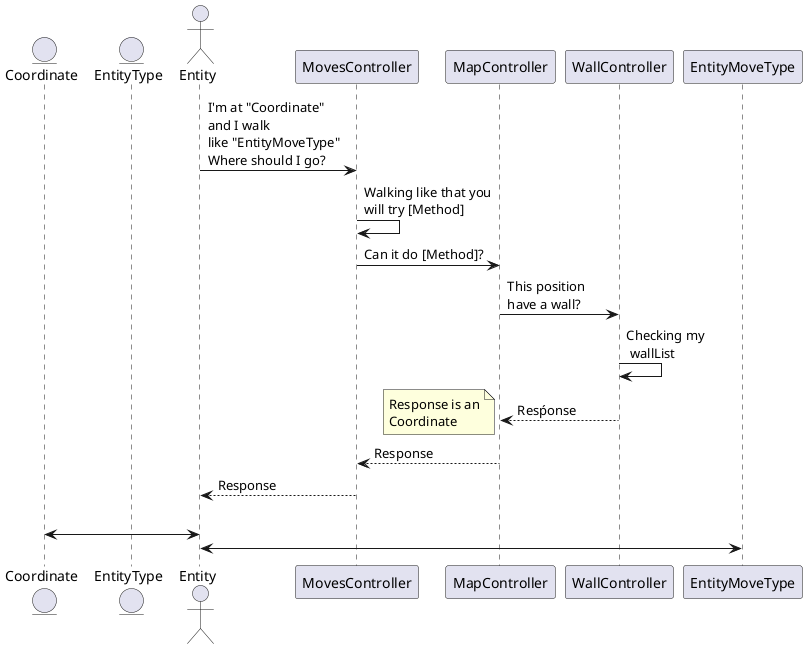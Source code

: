 @startuml

entity Coordinate
entity EntityType
actor Entity

Entity -> MovesController: I'm at "Coordinate" \nand I walk \nlike "EntityMoveType"\nWhere should I go?
MovesController -> MovesController: Walking like that you\nwill try [Method]
MovesController -> MapController: Can it do [Method]?
MapController -> WallController: This position\nhave a wall?
WallController -> WallController: Checking my\n wallList
WallController --> MapController: Resṕonse
note left: Response is an\nCoordinate
MapController --> MovesController: Response
MovesController --> Entity: Response
|||

Coordinate <-> Entity
EntityMoveType <-> Entity

@enduml
